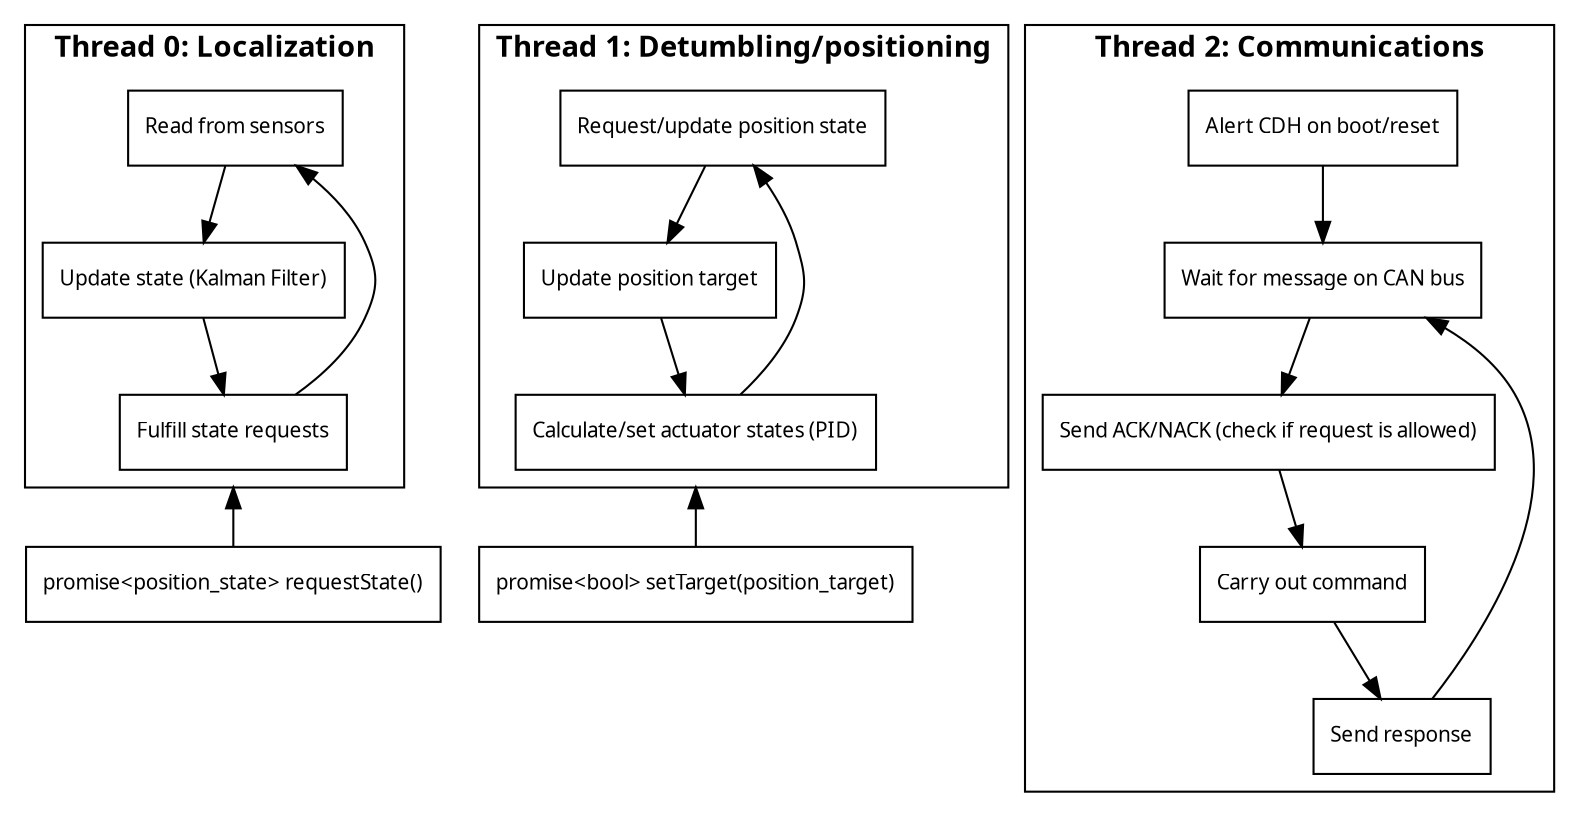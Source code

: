 digraph G {
    graph [fontsize=14 fontname="Verdana bold" compound=true];
    node [shape=record fontsize=10 fontname="Verdana"];
    compound = true;


    subgraph cluster_0 {
        label="Thread 0: Localization";

        l_read [label="Read from sensors" group=g1];
        l_update [label="Update state (Kalman Filter)" group=g1];
        l_fulfill [label="Fulfill state requests" group=g1];

        l_read -> l_update -> l_fulfill -> l_read;
    }

    l_fulfill -> "promise<position_state> requestState()" [dir=back ltail=cluster_0];


    subgraph cluster_1 {
        label="Thread 1: Detumbling/positioning";

        p_request [label="Request/update position state"];
        p_update [label="Update position target"];
        p_set [label="Calculate/set actuator states (PID)"];

        p_request -> p_update -> p_set -> p_request;
    }

    p_set -> "promise<bool> setTarget(position_target)" [dir=back ltail=cluster_1];


    subgraph cluster_2 {
        label="Thread 2: Communications";

        c_alert [label="Alert CDH on boot/reset"];
        c_wait [label="Wait for message on CAN bus"];
        c_ack [label="Send ACK/NACK (check if request is allowed)"];
        c_carry [label="Carry out command"];
        c_response [label="Send response"];

        c_alert -> c_wait -> c_ack -> c_carry -> c_response -> c_wait;
    }

}

